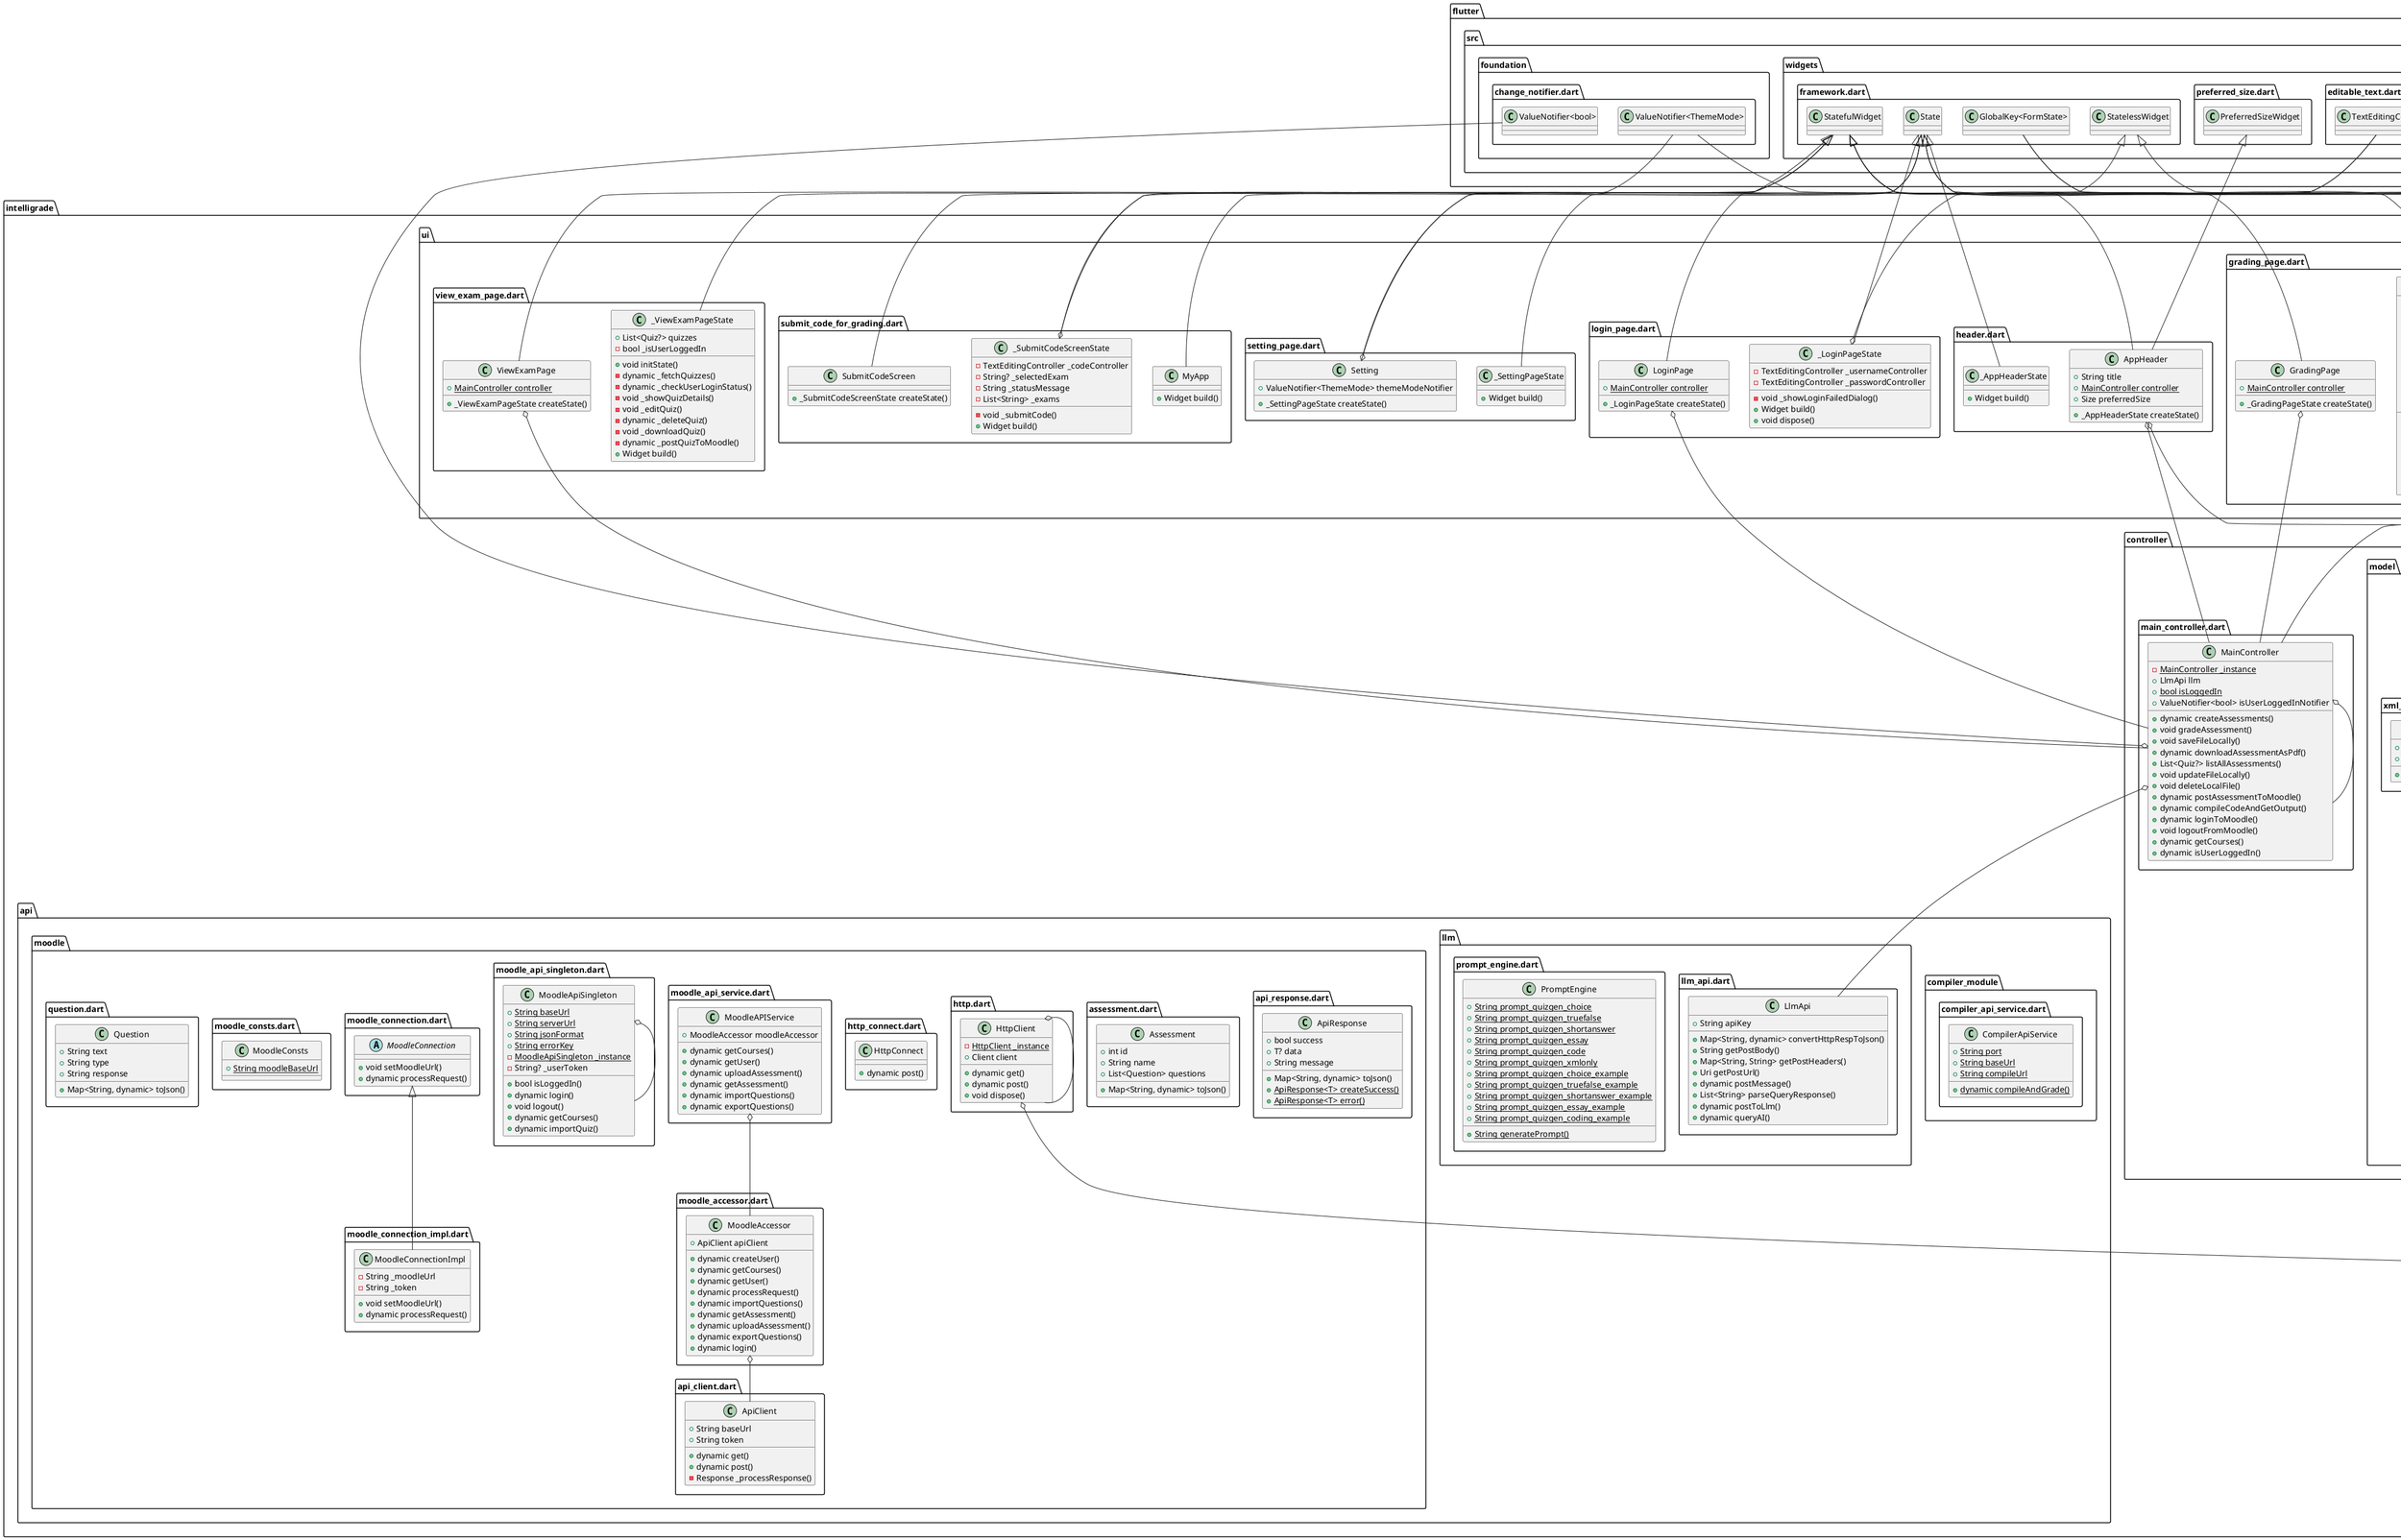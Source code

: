 @startuml
set namespaceSeparator ::

class "intelligrade::api::compiler_module::compiler_api_service.dart::CompilerApiService" {
  {static} +String port
  {static} +String baseUrl
  {static} +String compileUrl
  {static} +dynamic compileAndGrade()
}

class "intelligrade::api::llm::llm_api.dart::LlmApi" {
  +String apiKey
  +Map<String, dynamic> convertHttpRespToJson()
  +String getPostBody()
  +Map<String, String> getPostHeaders()
  +Uri getPostUrl()
  +dynamic postMessage()
  +List<String> parseQueryResponse()
  +dynamic postToLlm()
  +dynamic queryAI()
}

class "intelligrade::api::llm::prompt_engine.dart::PromptEngine" {
  {static} +String prompt_quizgen_choice
  {static} +String prompt_quizgen_truefalse
  {static} +String prompt_quizgen_shortanswer
  {static} +String prompt_quizgen_essay
  {static} +String prompt_quizgen_code
  {static} +String prompt_quizgen_xmlonly
  {static} +String prompt_quizgen_choice_example
  {static} +String prompt_quizgen_truefalse_example
  {static} +String prompt_quizgen_shortanswer_example
  {static} +String prompt_quizgen_essay_example
  {static} +String prompt_quizgen_coding_example
  {static} +String generatePrompt()
}

class "intelligrade::api::moodle::api_client.dart::ApiClient" {
  +String baseUrl
  +String token
  +dynamic get()
  +dynamic post()
  -Response _processResponse()
}

class "intelligrade::api::moodle::api_response.dart::ApiResponse" {
  +bool success
  +T? data
  +String message
  +Map<String, dynamic> toJson()
  {static} +ApiResponse<T> createSuccess()
  {static} +ApiResponse<T> error()
}

class "intelligrade::api::moodle::assessment.dart::Assessment" {
  +int id
  +String name
  +List<Question> questions
  +Map<String, dynamic> toJson()
}

class "intelligrade::api::moodle::http.dart::HttpClient" {
  {static} -HttpClient _instance
  +Client client
  +dynamic get()
  +dynamic post()
  +void dispose()
}

"intelligrade::api::moodle::http.dart::HttpClient" o-- "intelligrade::api::moodle::http.dart::HttpClient"
"intelligrade::api::moodle::http.dart::HttpClient" o-- "http::src::client.dart::Client"

class "intelligrade::api::moodle::http_connect.dart::HttpConnect" {
  +dynamic post()
}

class "intelligrade::api::moodle::moodle_accessor.dart::MoodleAccessor" {
  +ApiClient apiClient
  +dynamic createUser()
  +dynamic getCourses()
  +dynamic getUser()
  +dynamic processRequest()
  +dynamic importQuestions()
  +dynamic getAssessment()
  +dynamic uploadAssessment()
  +dynamic exportQuestions()
  +dynamic login()
}

"intelligrade::api::moodle::moodle_accessor.dart::MoodleAccessor" o-- "intelligrade::api::moodle::api_client.dart::ApiClient"

class "intelligrade::api::moodle::moodle_api_service.dart::MoodleAPIService" {
  +MoodleAccessor moodleAccessor
  +dynamic getCourses()
  +dynamic getUser()
  +dynamic uploadAssessment()
  +dynamic getAssessment()
  +dynamic importQuestions()
  +dynamic exportQuestions()
}

"intelligrade::api::moodle::moodle_api_service.dart::MoodleAPIService" o-- "intelligrade::api::moodle::moodle_accessor.dart::MoodleAccessor"

class "intelligrade::api::moodle::moodle_api_singleton.dart::MoodleApiSingleton" {
  {static} +String baseUrl
  {static} +String serverUrl
  {static} +String jsonFormat
  {static} +String errorKey
  {static} -MoodleApiSingleton _instance
  -String? _userToken
  +bool isLoggedIn()
  +dynamic login()
  +void logout()
  +dynamic getCourses()
  +dynamic importQuiz()
}

"intelligrade::api::moodle::moodle_api_singleton.dart::MoodleApiSingleton" o-- "intelligrade::api::moodle::moodle_api_singleton.dart::MoodleApiSingleton"

abstract class "intelligrade::api::moodle::moodle_connection.dart::MoodleConnection" {
  +void setMoodleUrl()
  +dynamic processRequest()
}

class "intelligrade::api::moodle::moodle_connection_impl.dart::MoodleConnectionImpl" {
  -String _moodleUrl
  -String _token
  +void setMoodleUrl()
  +dynamic processRequest()
}

"intelligrade::api::moodle::moodle_connection.dart::MoodleConnection" <|-- "intelligrade::api::moodle::moodle_connection_impl.dart::MoodleConnectionImpl"

class "intelligrade::api::moodle::moodle_consts.dart::MoodleConsts" {
  {static} +String moodleBaseUrl
}

class "intelligrade::api::moodle::question.dart::Question" {
  +String text
  +String type
  +String response
  +Map<String, dynamic> toJson()
}

class "intelligrade::controller::assessment_generator.dart::AssessmentGenerator" {
  +String serverUrl
  +dynamic generateAssessment()
}

class "intelligrade::controller::assessment_grader.dart::AssessmentGrader" {
  +Quiz gradeAssessment()
}

class "intelligrade::controller::html_converter.dart::HtmlConverter" {
  {static} +String convert()
}

class "intelligrade::controller::main_controller.dart::MainController" {
  {static} -MainController _instance
  +LlmApi llm
  {static} +bool isLoggedIn
  +ValueNotifier<bool> isUserLoggedInNotifier
  +dynamic createAssessments()
  +void gradeAssessment()
  +void saveFileLocally()
  +dynamic downloadAssessmentAsPdf()
  +List<Quiz?> listAllAssessments()
  +void updateFileLocally()
  +void deleteLocalFile()
  +dynamic postAssessmentToMoodle()
  +dynamic compileCodeAndGetOutput()
  +dynamic loginToMoodle()
  +void logoutFromMoodle()
  +dynamic getCourses()
  +dynamic isUserLoggedIn()
}

"intelligrade::controller::main_controller.dart::MainController" o-- "intelligrade::controller::main_controller.dart::MainController"
"intelligrade::controller::main_controller.dart::MainController" o-- "intelligrade::api::llm::llm_api.dart::LlmApi"
"intelligrade::controller::main_controller.dart::MainController" o-- "flutter::src::foundation::change_notifier.dart::ValueNotifier<bool>"

class "intelligrade::controller::model::beans.dart::XmlConsts" {
  {static} +String quiz
  {static} +String question
  {static} +String name
  {static} +String description
  {static} +String type
  {static} +String text
  {static} +String questiontext
  {static} +String format
  {static} +String answer
  {static} +String fraction
  {static} +String feedback
  {static} +String generalfeedback
  {static} +String attachmentsrequired
  {static} +String responseformat
  {static} +String responserequired
  {static} +String defaultgrade
  {static} +String responsetemplate
  {static} +String graderinfo
  {static} +String multichoice
  {static} +String truefalse
  {static} +String shortanswer
  {static} +String essay
  {static} +String html
}

class "intelligrade::controller::model::beans.dart::Quiz" {
  +String? name
  +String? description
  +List<Question> questionList
  +String toString()
}

class "intelligrade::controller::model::beans.dart::Question" {
  +String name
  +String type
  +String questionText
  +String? generalFeedback
  +String? defaultGrade
  +String? responseFormat
  +String? responseRequired
  +String? attachmentsRequired
  +String? responseTemplate
  +String? graderInfo
  +List<Answer> answerList
  +String toString()
}

class "intelligrade::controller::model::beans.dart::Answer" {
  +String answerText
  +String fraction
  +String? feedbackText
  +String toString()
}

class "intelligrade::controller::model::beans.dart::Course" {
  +int id
  +String shortName
  +String fullName
}

class "intelligrade::controller::model::beans.dart::AssignmentForm" {
  +QuestionType questionType
  +String? gradingCriteria
  +String subject
  +String topic
  +String gradeLevel
  +int maximumGrade
  +int? assignmentCount
  +int questionCount
  +String? codingLanguage
  +String title
}

"intelligrade::controller::model::beans.dart::AssignmentForm" o-- "intelligrade::controller::model::beans.dart::QuestionType"

class "intelligrade::controller::model::beans.dart::QuestionType" {
  +int index
  {static} +List<QuestionType> values
  {static} +QuestionType multichoice
}

"intelligrade::controller::model::beans.dart::QuestionType" o-- "intelligrade::controller::model::beans.dart::QuestionType"
"dart::core::Enum" <|-- "intelligrade::controller::model::beans.dart::QuestionType"

class "intelligrade::controller::model::xml_converter.dart::XmlConverter" {
  {static} +String cdata1
  {static} +String cdata2
  {static} +XmlDocument convertQuizToXml()
}

class "intelligrade::main.dart::MyApp" {
  -ValueNotifier<ThemeMode> _themeModeNotifier
  +Widget build()
}

"intelligrade::main.dart::MyApp" o-- "flutter::src::foundation::change_notifier.dart::ValueNotifier<ThemeMode>"
"flutter::src::widgets::framework.dart::StatelessWidget" <|-- "intelligrade::main.dart::MyApp"

class "intelligrade::ui::create_page.dart::CreatePage" {
  {static} +MainController controller
  +_CreatePageState createState()
}

"intelligrade::ui::create_page.dart::CreatePage" o-- "intelligrade::controller::main_controller.dart::MainController"
"flutter::src::widgets::framework.dart::StatefulWidget" <|-- "intelligrade::ui::create_page.dart::CreatePage"

class "intelligrade::ui::create_page.dart::_CreatePageState" {
  -String? _selectedSubject
  -String? _selectedGradeLevel
  -QuestionType? _selectedAssignmentType
  -String? _selectedCodingLanguage
  -int _numQuestions
  -TextEditingController _topicController
  -TextEditingController _titleController
  -bool _isLoading
  -GlobalKey<FormState> _formKey
  +List<String> subjects
  +List<String> gradeLevels
  +List<QuestionType> assignmentTypes
  +List<String> codingLanguages
  +List<Course> courses
  +void initState()
  -List<QuestionType> _filterAssignmentTypes()
  +Widget build()
}

"intelligrade::ui::create_page.dart::_CreatePageState" o-- "intelligrade::controller::model::beans.dart::QuestionType"
"intelligrade::ui::create_page.dart::_CreatePageState" o-- "flutter::src::widgets::editable_text.dart::TextEditingController"
"intelligrade::ui::create_page.dart::_CreatePageState" o-- "flutter::src::widgets::framework.dart::GlobalKey<FormState>"
"flutter::src::widgets::framework.dart::State" <|-- "intelligrade::ui::create_page.dart::_CreatePageState"

class "intelligrade::ui::create_page.dart::UiAssignmentForm" {
  +void Function() onCancel
  +_UiAssignmentFormState createState()
}

"intelligrade::ui::create_page.dart::UiAssignmentForm" o-- "dart::ui::void Function()"
"flutter::src::widgets::framework.dart::StatefulWidget" <|-- "intelligrade::ui::create_page.dart::UiAssignmentForm"

class "intelligrade::ui::create_page.dart::_UiAssignmentFormState" {
  -String? _selectedSubject
  -String? _selectedGradeLevel
  -QuestionType? _selectedAssignmentType
  -String? _selectedCodingLanguage
  -int _numQuestions
  -TextEditingController _topicController
  -TextEditingController _titleController
  -bool _isLoading
  -GlobalKey<FormState> _formKey
  +List<String> subjects
  +List<String> gradeLevels
  +List<QuestionType> assignmentTypes
  +List<String> codingLanguages
  +List<Course> courses
  +void initState()
  -List<QuestionType> _filterAssignmentTypes()
  +Widget build()
}

"intelligrade::ui::create_page.dart::_UiAssignmentFormState" o-- "intelligrade::controller::model::beans.dart::QuestionType"
"intelligrade::ui::create_page.dart::_UiAssignmentFormState" o-- "flutter::src::widgets::editable_text.dart::TextEditingController"
"intelligrade::ui::create_page.dart::_UiAssignmentFormState" o-- "flutter::src::widgets::framework.dart::GlobalKey<FormState>"
"flutter::src::widgets::framework.dart::State" <|-- "intelligrade::ui::create_page.dart::_UiAssignmentFormState"

class "intelligrade::ui::grading_page.dart::GradingPage" {
  {static} +MainController controller
  +_GradingPageState createState()
}

"intelligrade::ui::grading_page.dart::GradingPage" o-- "intelligrade::controller::main_controller.dart::MainController"
"flutter::src::widgets::framework.dart::StatefulWidget" <|-- "intelligrade::ui::grading_page.dart::GradingPage"

class "intelligrade::ui::grading_page.dart::_GradingPageState" {
  -Course? _selectedCourse
  -String? _selectedExam
  -String? _selectedStudent
  -String? _studentFileName
  -String? _gradingFileName
  -Uint8List? _studentFileBytes
  -Uint8List? _gradingFileBytes
  -List<String> _exams
  -List<String> _students
  +List<Course> courses
  +bool readyForUpload()
  -dynamic _compileAndGrade()
  -void _showGradeOutput()
  +void initState()
  +dynamic pickStudentFile()
  +dynamic pickGradingFile()
  +Widget build()
}

"intelligrade::ui::grading_page.dart::_GradingPageState" o-- "intelligrade::controller::model::beans.dart::Course"
"intelligrade::ui::grading_page.dart::_GradingPageState" o-- "dart::typed_data::Uint8List"
"flutter::src::widgets::framework.dart::State" <|-- "intelligrade::ui::grading_page.dart::_GradingPageState"

class "intelligrade::ui::header.dart::AppHeader" {
  +String title
  {static} +MainController controller
  +Size preferredSize
  +_AppHeaderState createState()
}

"intelligrade::ui::header.dart::AppHeader" o-- "intelligrade::controller::main_controller.dart::MainController"
"intelligrade::ui::header.dart::AppHeader" o-- "dart::ui::Size"
"flutter::src::widgets::framework.dart::StatefulWidget" <|-- "intelligrade::ui::header.dart::AppHeader"
"flutter::src::widgets::preferred_size.dart::PreferredSizeWidget" <|-- "intelligrade::ui::header.dart::AppHeader"

class "intelligrade::ui::header.dart::_AppHeaderState" {
  +Widget build()
}

"flutter::src::widgets::framework.dart::State" <|-- "intelligrade::ui::header.dart::_AppHeaderState"

class "intelligrade::ui::login_page.dart::LoginPage" {
  {static} +MainController controller
  +_LoginPageState createState()
}

"intelligrade::ui::login_page.dart::LoginPage" o-- "intelligrade::controller::main_controller.dart::MainController"
"flutter::src::widgets::framework.dart::StatefulWidget" <|-- "intelligrade::ui::login_page.dart::LoginPage"

class "intelligrade::ui::login_page.dart::_LoginPageState" {
  -TextEditingController _usernameController
  -TextEditingController _passwordController
  -void _showLoginFailedDialog()
  +Widget build()
  +void dispose()
}

"intelligrade::ui::login_page.dart::_LoginPageState" o-- "flutter::src::widgets::editable_text.dart::TextEditingController"
"flutter::src::widgets::framework.dart::State" <|-- "intelligrade::ui::login_page.dart::_LoginPageState"

class "intelligrade::ui::setting_page.dart::Setting" {
  +ValueNotifier<ThemeMode> themeModeNotifier
  +_SettingPageState createState()
}

"intelligrade::ui::setting_page.dart::Setting" o-- "flutter::src::foundation::change_notifier.dart::ValueNotifier<ThemeMode>"
"flutter::src::widgets::framework.dart::StatefulWidget" <|-- "intelligrade::ui::setting_page.dart::Setting"

class "intelligrade::ui::setting_page.dart::_SettingPageState" {
  +Widget build()
}

"flutter::src::widgets::framework.dart::State" <|-- "intelligrade::ui::setting_page.dart::_SettingPageState"

class "intelligrade::ui::submit_code_for_grading.dart::MyApp" {
  +Widget build()
}

"flutter::src::widgets::framework.dart::StatelessWidget" <|-- "intelligrade::ui::submit_code_for_grading.dart::MyApp"

class "intelligrade::ui::submit_code_for_grading.dart::SubmitCodeScreen" {
  +_SubmitCodeScreenState createState()
}

"flutter::src::widgets::framework.dart::StatefulWidget" <|-- "intelligrade::ui::submit_code_for_grading.dart::SubmitCodeScreen"

class "intelligrade::ui::submit_code_for_grading.dart::_SubmitCodeScreenState" {
  -TextEditingController _codeController
  -String? _selectedExam
  -String _statusMessage
  -List<String> _exams
  -void _submitCode()
  +Widget build()
}

"intelligrade::ui::submit_code_for_grading.dart::_SubmitCodeScreenState" o-- "flutter::src::widgets::editable_text.dart::TextEditingController"
"flutter::src::widgets::framework.dart::State" <|-- "intelligrade::ui::submit_code_for_grading.dart::_SubmitCodeScreenState"

class "intelligrade::ui::view_exam_page.dart::ViewExamPage" {
  {static} +MainController controller
  +_ViewExamPageState createState()
}

"intelligrade::ui::view_exam_page.dart::ViewExamPage" o-- "intelligrade::controller::main_controller.dart::MainController"
"flutter::src::widgets::framework.dart::StatefulWidget" <|-- "intelligrade::ui::view_exam_page.dart::ViewExamPage"

class "intelligrade::ui::view_exam_page.dart::_ViewExamPageState" {
  +List<Quiz?> quizzes
  -bool _isUserLoggedIn
  +void initState()
  -dynamic _fetchQuizzes()
  -dynamic _checkUserLoginStatus()
  -void _showQuizDetails()
  -void _editQuiz()
  -dynamic _deleteQuiz()
  -void _downloadQuiz()
  -dynamic _postQuizToMoodle()
  +Widget build()
}

"flutter::src::widgets::framework.dart::State" <|-- "intelligrade::ui::view_exam_page.dart::_ViewExamPageState"


@enduml
